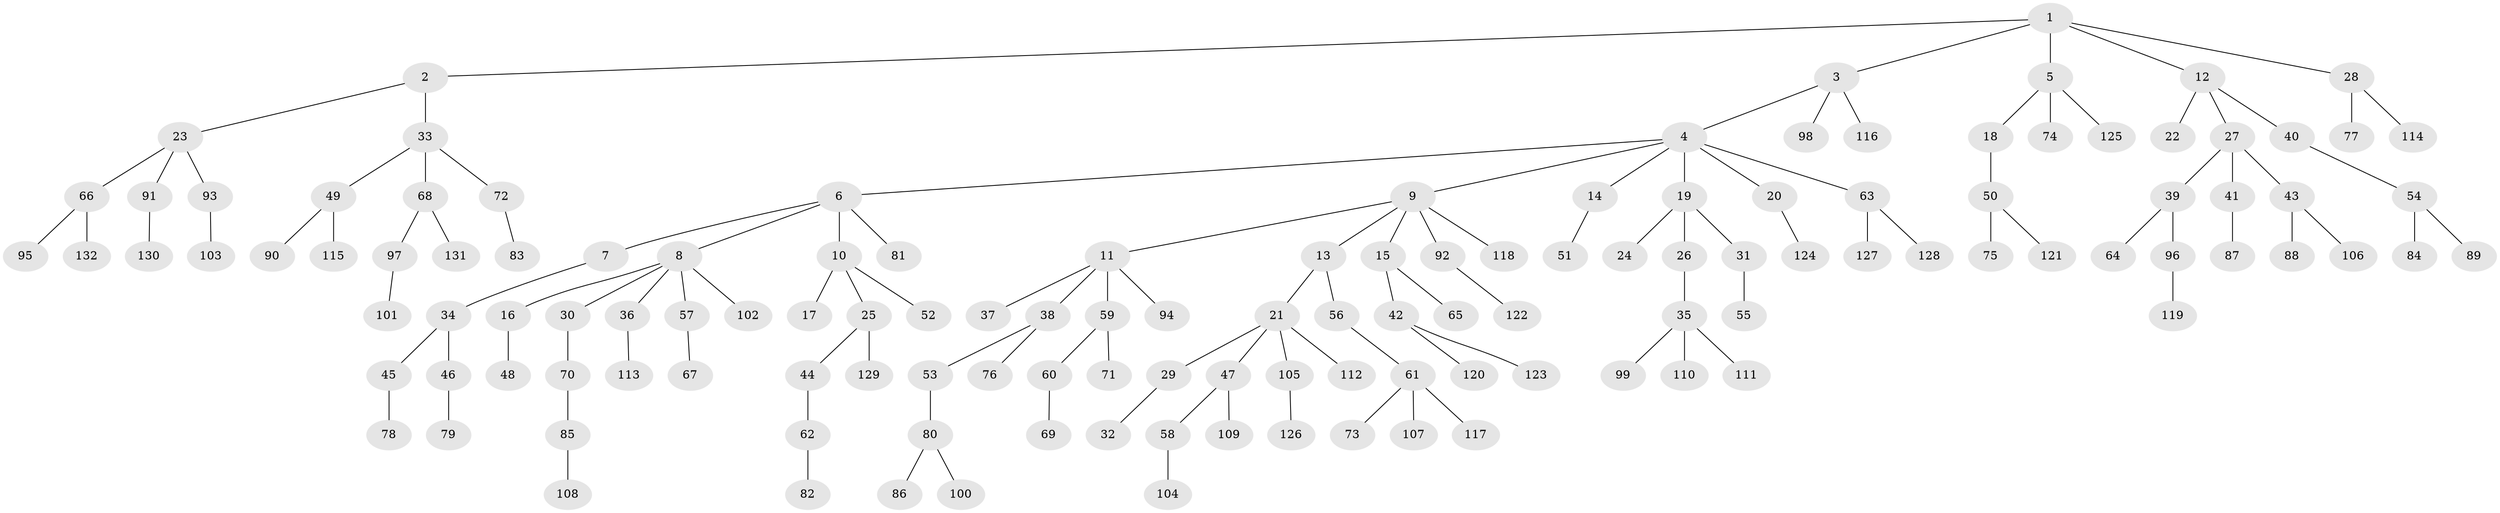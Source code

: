 // Generated by graph-tools (version 1.1) at 2025/02/03/09/25 03:02:26]
// undirected, 132 vertices, 131 edges
graph export_dot {
graph [start="1"]
  node [color=gray90,style=filled];
  1;
  2;
  3;
  4;
  5;
  6;
  7;
  8;
  9;
  10;
  11;
  12;
  13;
  14;
  15;
  16;
  17;
  18;
  19;
  20;
  21;
  22;
  23;
  24;
  25;
  26;
  27;
  28;
  29;
  30;
  31;
  32;
  33;
  34;
  35;
  36;
  37;
  38;
  39;
  40;
  41;
  42;
  43;
  44;
  45;
  46;
  47;
  48;
  49;
  50;
  51;
  52;
  53;
  54;
  55;
  56;
  57;
  58;
  59;
  60;
  61;
  62;
  63;
  64;
  65;
  66;
  67;
  68;
  69;
  70;
  71;
  72;
  73;
  74;
  75;
  76;
  77;
  78;
  79;
  80;
  81;
  82;
  83;
  84;
  85;
  86;
  87;
  88;
  89;
  90;
  91;
  92;
  93;
  94;
  95;
  96;
  97;
  98;
  99;
  100;
  101;
  102;
  103;
  104;
  105;
  106;
  107;
  108;
  109;
  110;
  111;
  112;
  113;
  114;
  115;
  116;
  117;
  118;
  119;
  120;
  121;
  122;
  123;
  124;
  125;
  126;
  127;
  128;
  129;
  130;
  131;
  132;
  1 -- 2;
  1 -- 3;
  1 -- 5;
  1 -- 12;
  1 -- 28;
  2 -- 23;
  2 -- 33;
  3 -- 4;
  3 -- 98;
  3 -- 116;
  4 -- 6;
  4 -- 9;
  4 -- 14;
  4 -- 19;
  4 -- 20;
  4 -- 63;
  5 -- 18;
  5 -- 74;
  5 -- 125;
  6 -- 7;
  6 -- 8;
  6 -- 10;
  6 -- 81;
  7 -- 34;
  8 -- 16;
  8 -- 30;
  8 -- 36;
  8 -- 57;
  8 -- 102;
  9 -- 11;
  9 -- 13;
  9 -- 15;
  9 -- 92;
  9 -- 118;
  10 -- 17;
  10 -- 25;
  10 -- 52;
  11 -- 37;
  11 -- 38;
  11 -- 59;
  11 -- 94;
  12 -- 22;
  12 -- 27;
  12 -- 40;
  13 -- 21;
  13 -- 56;
  14 -- 51;
  15 -- 42;
  15 -- 65;
  16 -- 48;
  18 -- 50;
  19 -- 24;
  19 -- 26;
  19 -- 31;
  20 -- 124;
  21 -- 29;
  21 -- 47;
  21 -- 105;
  21 -- 112;
  23 -- 66;
  23 -- 91;
  23 -- 93;
  25 -- 44;
  25 -- 129;
  26 -- 35;
  27 -- 39;
  27 -- 41;
  27 -- 43;
  28 -- 77;
  28 -- 114;
  29 -- 32;
  30 -- 70;
  31 -- 55;
  33 -- 49;
  33 -- 68;
  33 -- 72;
  34 -- 45;
  34 -- 46;
  35 -- 99;
  35 -- 110;
  35 -- 111;
  36 -- 113;
  38 -- 53;
  38 -- 76;
  39 -- 64;
  39 -- 96;
  40 -- 54;
  41 -- 87;
  42 -- 120;
  42 -- 123;
  43 -- 88;
  43 -- 106;
  44 -- 62;
  45 -- 78;
  46 -- 79;
  47 -- 58;
  47 -- 109;
  49 -- 90;
  49 -- 115;
  50 -- 75;
  50 -- 121;
  53 -- 80;
  54 -- 84;
  54 -- 89;
  56 -- 61;
  57 -- 67;
  58 -- 104;
  59 -- 60;
  59 -- 71;
  60 -- 69;
  61 -- 73;
  61 -- 107;
  61 -- 117;
  62 -- 82;
  63 -- 127;
  63 -- 128;
  66 -- 95;
  66 -- 132;
  68 -- 97;
  68 -- 131;
  70 -- 85;
  72 -- 83;
  80 -- 86;
  80 -- 100;
  85 -- 108;
  91 -- 130;
  92 -- 122;
  93 -- 103;
  96 -- 119;
  97 -- 101;
  105 -- 126;
}
